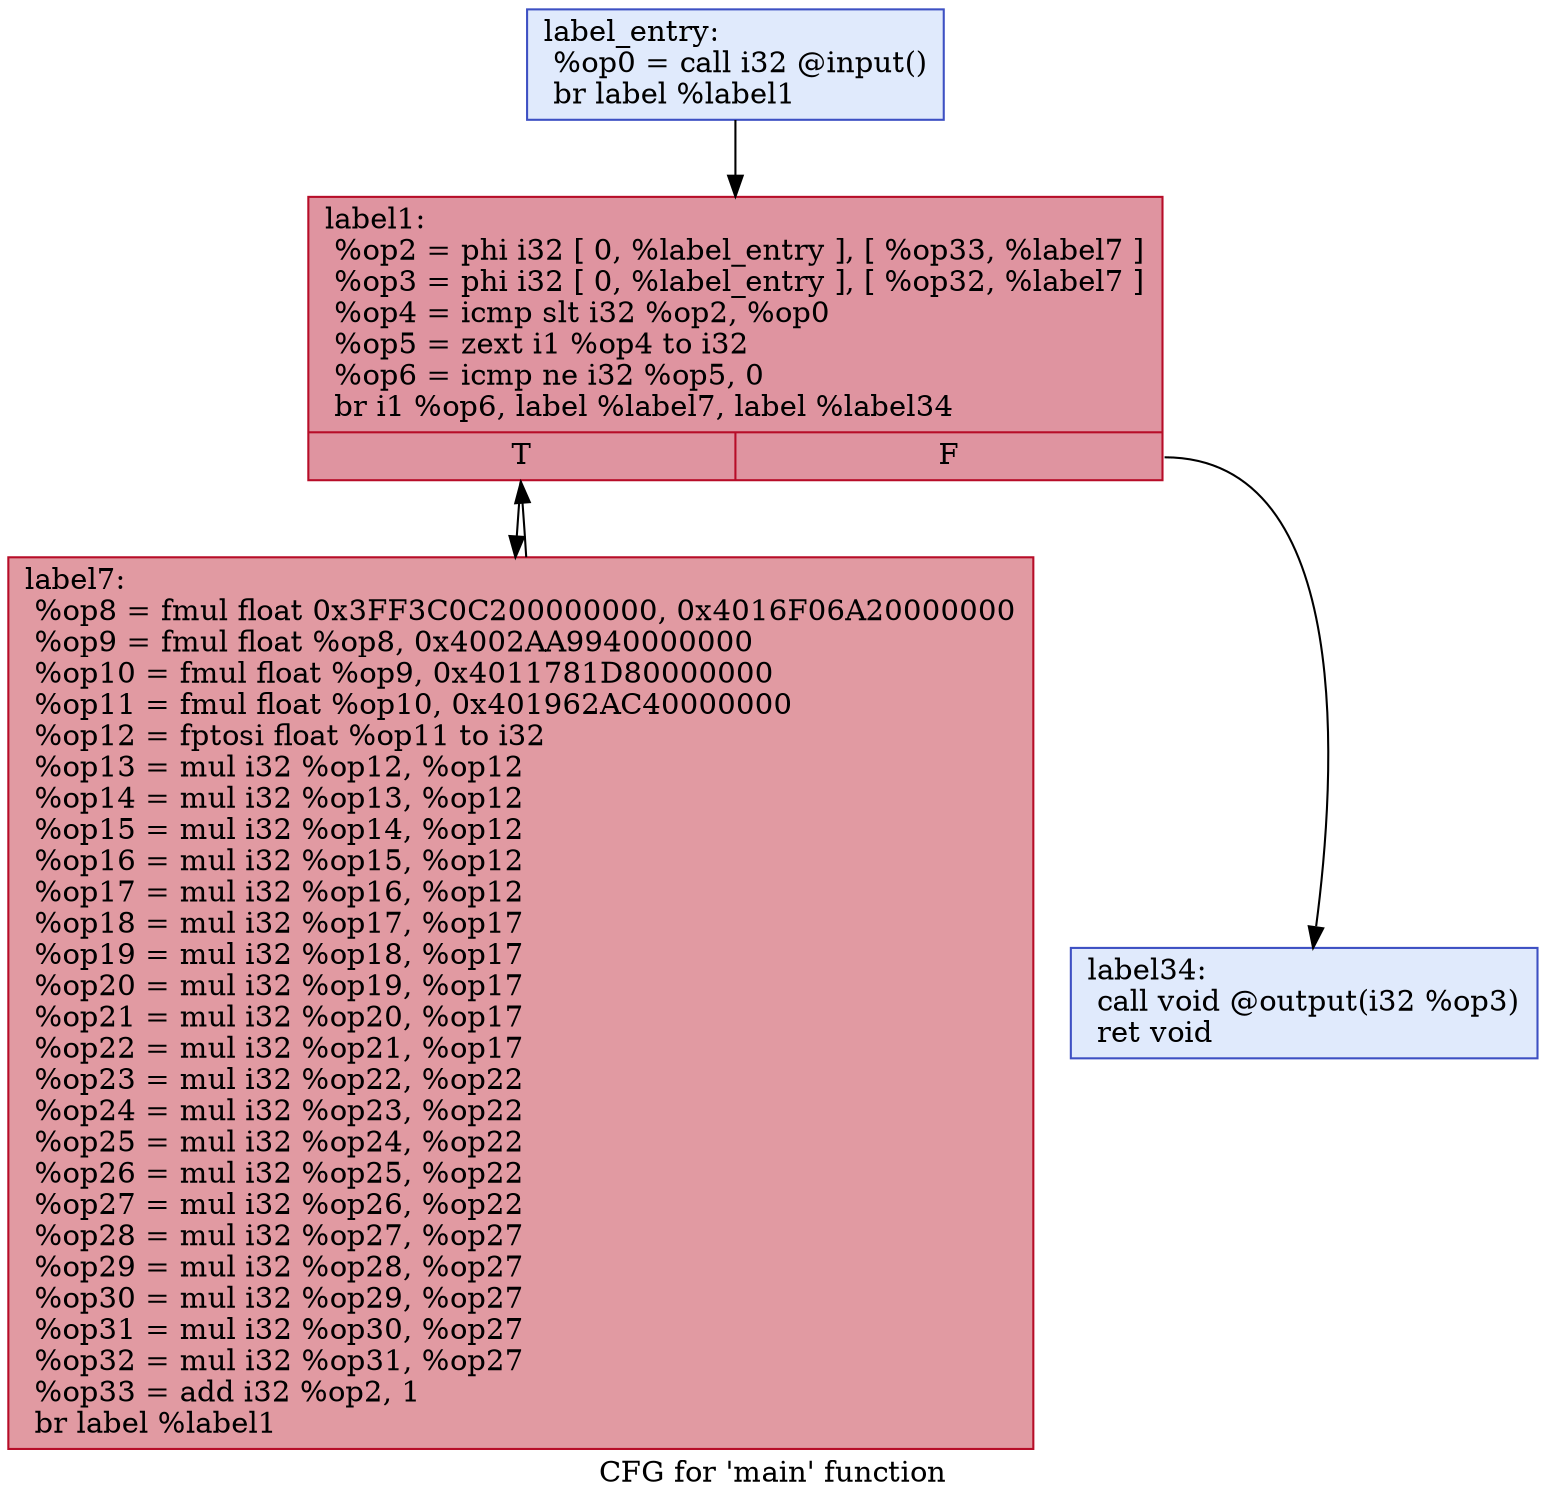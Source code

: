 digraph "CFG for 'main' function" {
	label="CFG for 'main' function";

	Node0x829af50 [shape=record,color="#3d50c3ff", style=filled, fillcolor="#b9d0f970",label="{label_entry:\l  %op0 = call i32 @input()\l  br label %label1\l}"];
	Node0x829af50 -> Node0x829b200;
	Node0x829b200 [shape=record,color="#b70d28ff", style=filled, fillcolor="#b70d2870",label="{label1:                                           \l  %op2 = phi i32 [ 0, %label_entry ], [ %op33, %label7 ]\l  %op3 = phi i32 [ 0, %label_entry ], [ %op32, %label7 ]\l  %op4 = icmp slt i32 %op2, %op0\l  %op5 = zext i1 %op4 to i32\l  %op6 = icmp ne i32 %op5, 0\l  br i1 %op6, label %label7, label %label34\l|{<s0>T|<s1>F}}"];
	Node0x829b200:s0 -> Node0x829b970;
	Node0x829b200:s1 -> Node0x829bd60;
	Node0x829b970 [shape=record,color="#b70d28ff", style=filled, fillcolor="#bb1b2c70",label="{label7:                                           \l  %op8 = fmul float 0x3FF3C0C200000000, 0x4016F06A20000000\l  %op9 = fmul float %op8, 0x4002AA9940000000\l  %op10 = fmul float %op9, 0x4011781D80000000\l  %op11 = fmul float %op10, 0x401962AC40000000\l  %op12 = fptosi float %op11 to i32\l  %op13 = mul i32 %op12, %op12\l  %op14 = mul i32 %op13, %op12\l  %op15 = mul i32 %op14, %op12\l  %op16 = mul i32 %op15, %op12\l  %op17 = mul i32 %op16, %op12\l  %op18 = mul i32 %op17, %op17\l  %op19 = mul i32 %op18, %op17\l  %op20 = mul i32 %op19, %op17\l  %op21 = mul i32 %op20, %op17\l  %op22 = mul i32 %op21, %op17\l  %op23 = mul i32 %op22, %op22\l  %op24 = mul i32 %op23, %op22\l  %op25 = mul i32 %op24, %op22\l  %op26 = mul i32 %op25, %op22\l  %op27 = mul i32 %op26, %op22\l  %op28 = mul i32 %op27, %op27\l  %op29 = mul i32 %op28, %op27\l  %op30 = mul i32 %op29, %op27\l  %op31 = mul i32 %op30, %op27\l  %op32 = mul i32 %op31, %op27\l  %op33 = add i32 %op2, 1\l  br label %label1\l}"];
	Node0x829b970 -> Node0x829b200;
	Node0x829bd60 [shape=record,color="#3d50c3ff", style=filled, fillcolor="#b9d0f970",label="{label34:                                          \l  call void @output(i32 %op3)\l  ret void\l}"];
}
